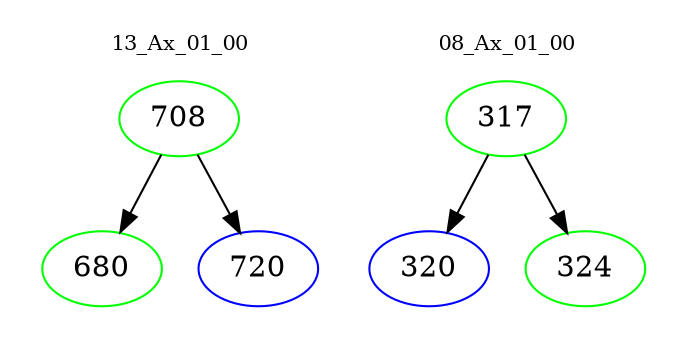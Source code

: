 digraph{
subgraph cluster_0 {
color = white
label = "13_Ax_01_00";
fontsize=10;
T0_708 [label="708", color="green"]
T0_708 -> T0_680 [color="black"]
T0_680 [label="680", color="green"]
T0_708 -> T0_720 [color="black"]
T0_720 [label="720", color="blue"]
}
subgraph cluster_1 {
color = white
label = "08_Ax_01_00";
fontsize=10;
T1_317 [label="317", color="green"]
T1_317 -> T1_320 [color="black"]
T1_320 [label="320", color="blue"]
T1_317 -> T1_324 [color="black"]
T1_324 [label="324", color="green"]
}
}
